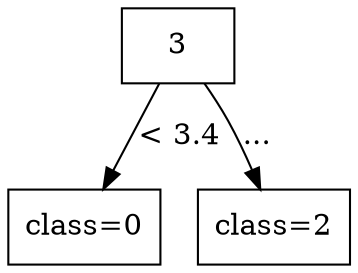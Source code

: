 digraph G {
node [shape=box];

0 [label="3"];

1 [label="class=0"];
2 [label="class=2"];

0 -> 1 [label="< 3.4"];
0 -> 2 [label="..."];

}